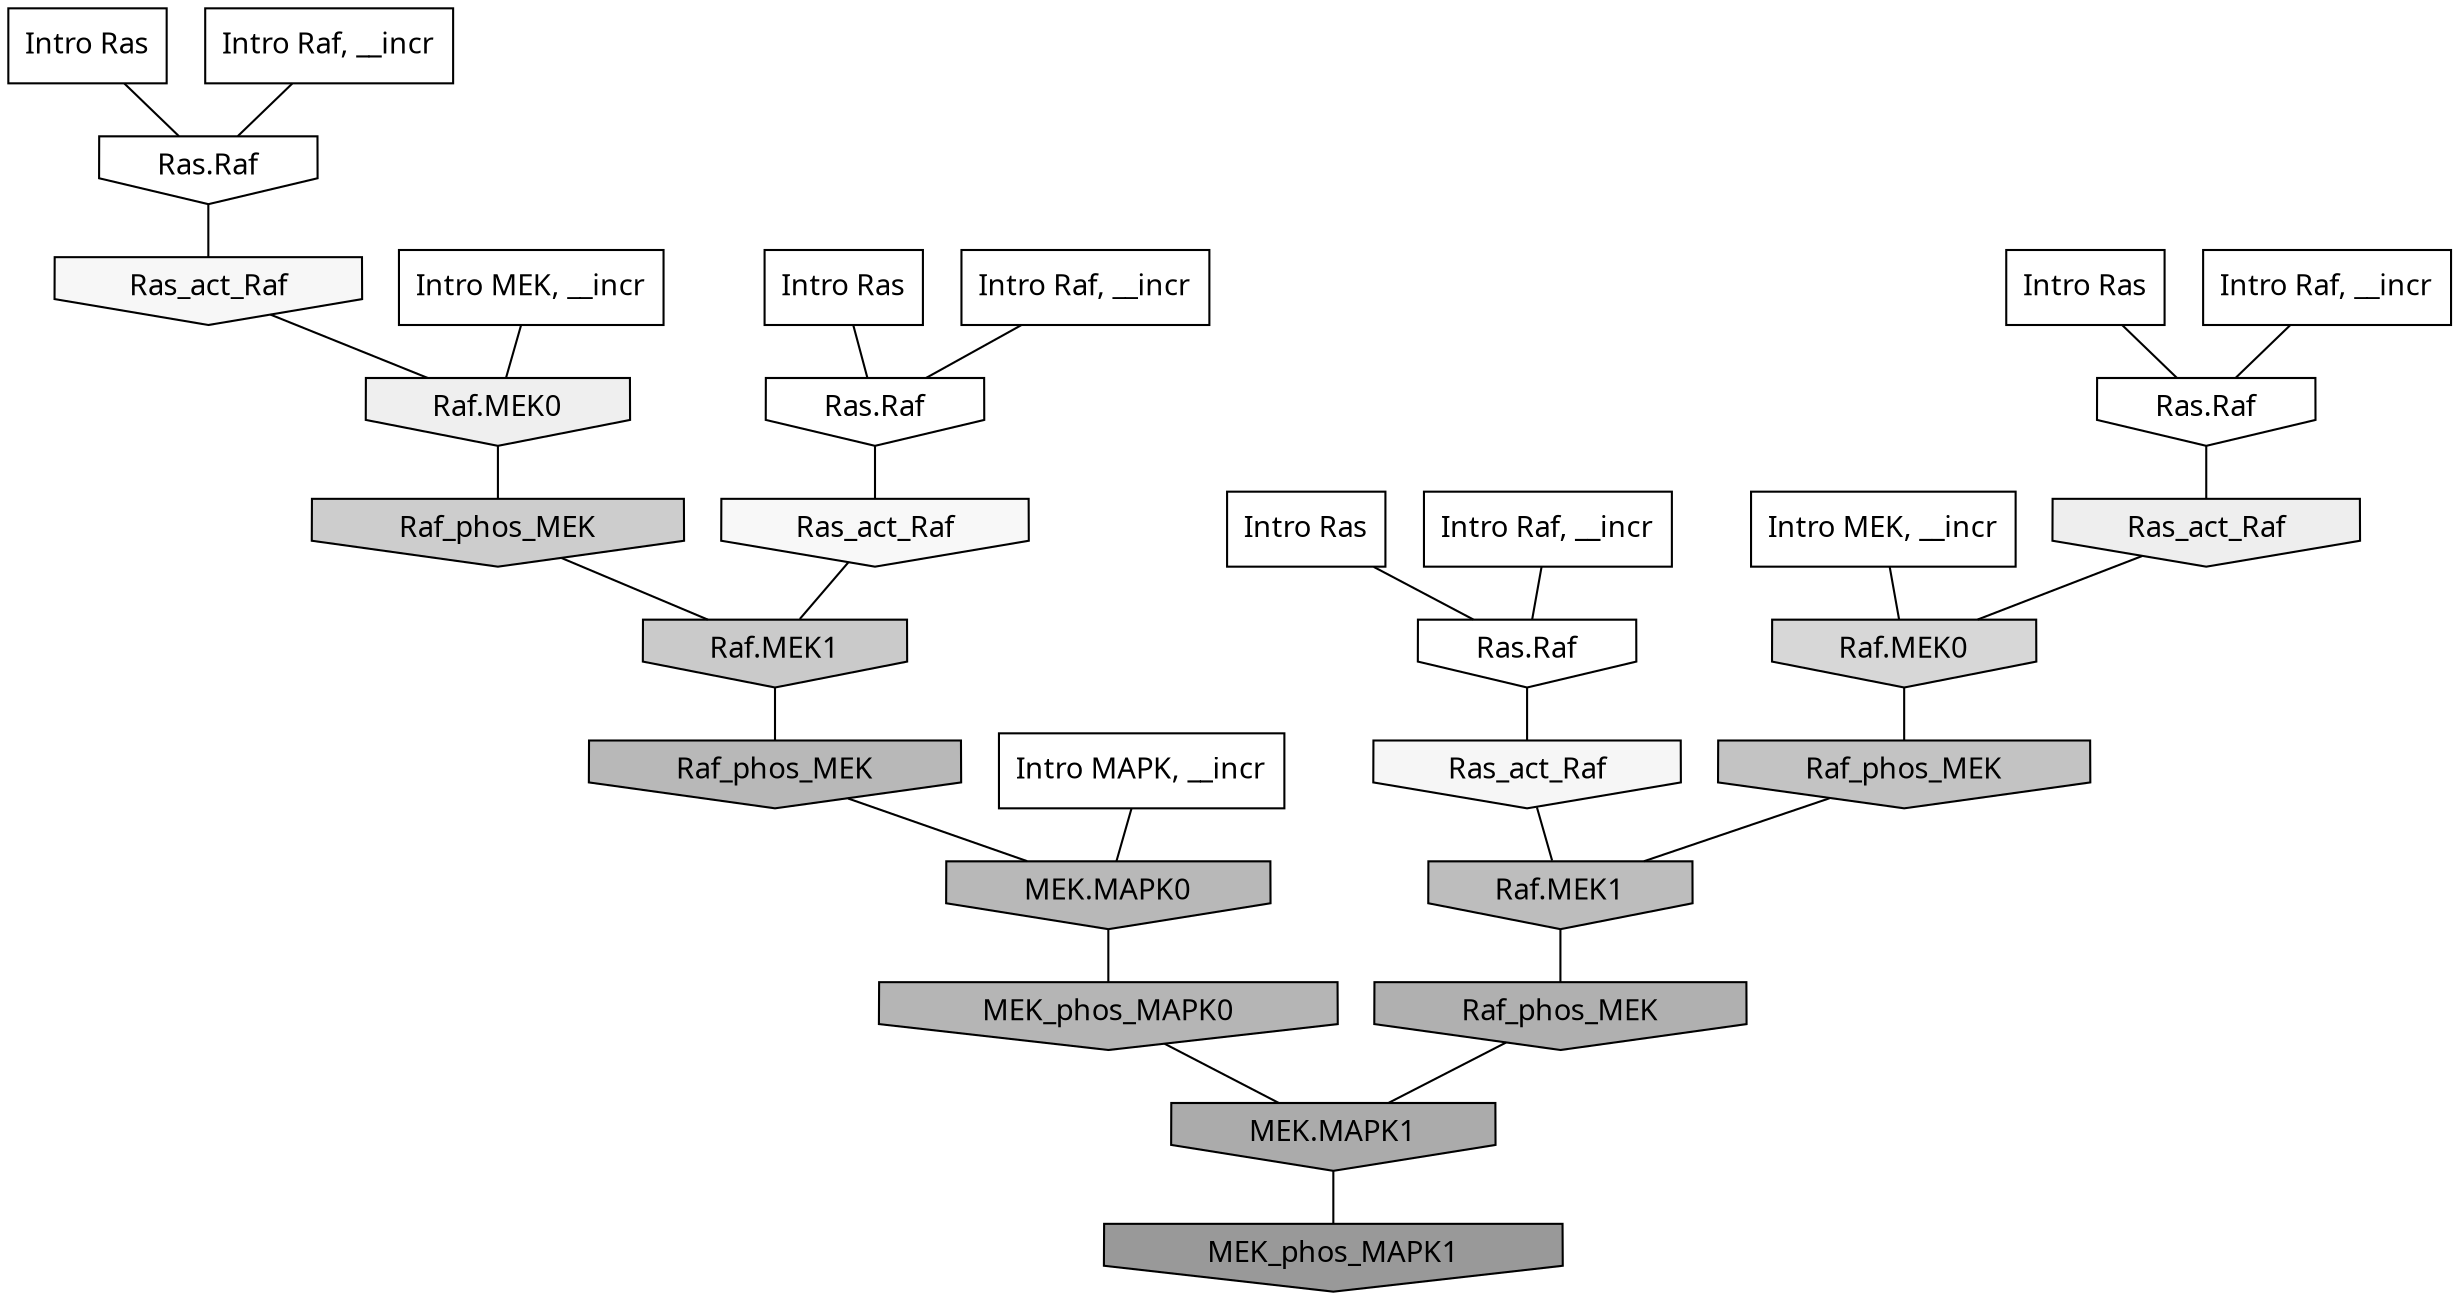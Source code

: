digraph G{
  rankdir="TB";
  ranksep=0.30;
  node [fontname="CMU Serif"];
  edge [fontname="CMU Serif"];
  
  0 [label="Intro Ras", shape=rectangle, style=filled, fillcolor="0.000 0.000 1.000"]
  
  28 [label="Intro Ras", shape=rectangle, style=filled, fillcolor="0.000 0.000 1.000"]
  
  60 [label="Intro Ras", shape=rectangle, style=filled, fillcolor="0.000 0.000 1.000"]
  
  83 [label="Intro Ras", shape=rectangle, style=filled, fillcolor="0.000 0.000 1.000"]
  
  235 [label="Intro Raf, __incr", shape=rectangle, style=filled, fillcolor="0.000 0.000 1.000"]
  
  469 [label="Intro Raf, __incr", shape=rectangle, style=filled, fillcolor="0.000 0.000 1.000"]
  
  782 [label="Intro Raf, __incr", shape=rectangle, style=filled, fillcolor="0.000 0.000 1.000"]
  
  1056 [label="Intro Raf, __incr", shape=rectangle, style=filled, fillcolor="0.000 0.000 1.000"]
  
  1526 [label="Intro MEK, __incr", shape=rectangle, style=filled, fillcolor="0.000 0.000 1.000"]
  
  1835 [label="Intro MEK, __incr", shape=rectangle, style=filled, fillcolor="0.000 0.000 1.000"]
  
  2447 [label="Intro MAPK, __incr", shape=rectangle, style=filled, fillcolor="0.000 0.000 1.000"]
  
  3247 [label="Ras.Raf", shape=invhouse, style=filled, fillcolor="0.000 0.000 1.000"]
  
  3258 [label="Ras.Raf", shape=invhouse, style=filled, fillcolor="0.000 0.000 1.000"]
  
  3294 [label="Ras.Raf", shape=invhouse, style=filled, fillcolor="0.000 0.000 1.000"]
  
  3319 [label="Ras.Raf", shape=invhouse, style=filled, fillcolor="0.000 0.000 0.998"]
  
  3508 [label="Ras_act_Raf", shape=invhouse, style=filled, fillcolor="0.000 0.000 0.969"]
  
  3556 [label="Ras_act_Raf", shape=invhouse, style=filled, fillcolor="0.000 0.000 0.965"]
  
  3564 [label="Ras_act_Raf", shape=invhouse, style=filled, fillcolor="0.000 0.000 0.964"]
  
  3932 [label="Raf.MEK0", shape=invhouse, style=filled, fillcolor="0.000 0.000 0.934"]
  
  3954 [label="Ras_act_Raf", shape=invhouse, style=filled, fillcolor="0.000 0.000 0.933"]
  
  5527 [label="Raf.MEK0", shape=invhouse, style=filled, fillcolor="0.000 0.000 0.841"]
  
  6333 [label="Raf_phos_MEK", shape=invhouse, style=filled, fillcolor="0.000 0.000 0.802"]
  
  6598 [label="Raf.MEK1", shape=invhouse, style=filled, fillcolor="0.000 0.000 0.792"]
  
  7507 [label="Raf_phos_MEK", shape=invhouse, style=filled, fillcolor="0.000 0.000 0.763"]
  
  8374 [label="Raf.MEK1", shape=invhouse, style=filled, fillcolor="0.000 0.000 0.739"]
  
  8953 [label="Raf_phos_MEK", shape=invhouse, style=filled, fillcolor="0.000 0.000 0.722"]
  
  9047 [label="MEK.MAPK0", shape=invhouse, style=filled, fillcolor="0.000 0.000 0.719"]
  
  9449 [label="MEK_phos_MAPK0", shape=invhouse, style=filled, fillcolor="0.000 0.000 0.710"]
  
  10538 [label="Raf_phos_MEK", shape=invhouse, style=filled, fillcolor="0.000 0.000 0.689"]
  
  11508 [label="MEK.MAPK1", shape=invhouse, style=filled, fillcolor="0.000 0.000 0.671"]
  
  16191 [label="MEK_phos_MAPK1", shape=invhouse, style=filled, fillcolor="0.000 0.000 0.600"]
  
  
  11508 -> 16191 [dir=none, color="0.000 0.000 0.000"] 
  10538 -> 11508 [dir=none, color="0.000 0.000 0.000"] 
  9449 -> 11508 [dir=none, color="0.000 0.000 0.000"] 
  9047 -> 9449 [dir=none, color="0.000 0.000 0.000"] 
  8953 -> 9047 [dir=none, color="0.000 0.000 0.000"] 
  8374 -> 10538 [dir=none, color="0.000 0.000 0.000"] 
  7507 -> 8374 [dir=none, color="0.000 0.000 0.000"] 
  6598 -> 8953 [dir=none, color="0.000 0.000 0.000"] 
  6333 -> 6598 [dir=none, color="0.000 0.000 0.000"] 
  5527 -> 7507 [dir=none, color="0.000 0.000 0.000"] 
  3954 -> 5527 [dir=none, color="0.000 0.000 0.000"] 
  3932 -> 6333 [dir=none, color="0.000 0.000 0.000"] 
  3564 -> 8374 [dir=none, color="0.000 0.000 0.000"] 
  3556 -> 3932 [dir=none, color="0.000 0.000 0.000"] 
  3508 -> 6598 [dir=none, color="0.000 0.000 0.000"] 
  3319 -> 3556 [dir=none, color="0.000 0.000 0.000"] 
  3294 -> 3508 [dir=none, color="0.000 0.000 0.000"] 
  3258 -> 3564 [dir=none, color="0.000 0.000 0.000"] 
  3247 -> 3954 [dir=none, color="0.000 0.000 0.000"] 
  2447 -> 9047 [dir=none, color="0.000 0.000 0.000"] 
  1835 -> 5527 [dir=none, color="0.000 0.000 0.000"] 
  1526 -> 3932 [dir=none, color="0.000 0.000 0.000"] 
  1056 -> 3258 [dir=none, color="0.000 0.000 0.000"] 
  782 -> 3247 [dir=none, color="0.000 0.000 0.000"] 
  469 -> 3294 [dir=none, color="0.000 0.000 0.000"] 
  235 -> 3319 [dir=none, color="0.000 0.000 0.000"] 
  83 -> 3247 [dir=none, color="0.000 0.000 0.000"] 
  60 -> 3258 [dir=none, color="0.000 0.000 0.000"] 
  28 -> 3294 [dir=none, color="0.000 0.000 0.000"] 
  0 -> 3319 [dir=none, color="0.000 0.000 0.000"] 
  
  }

